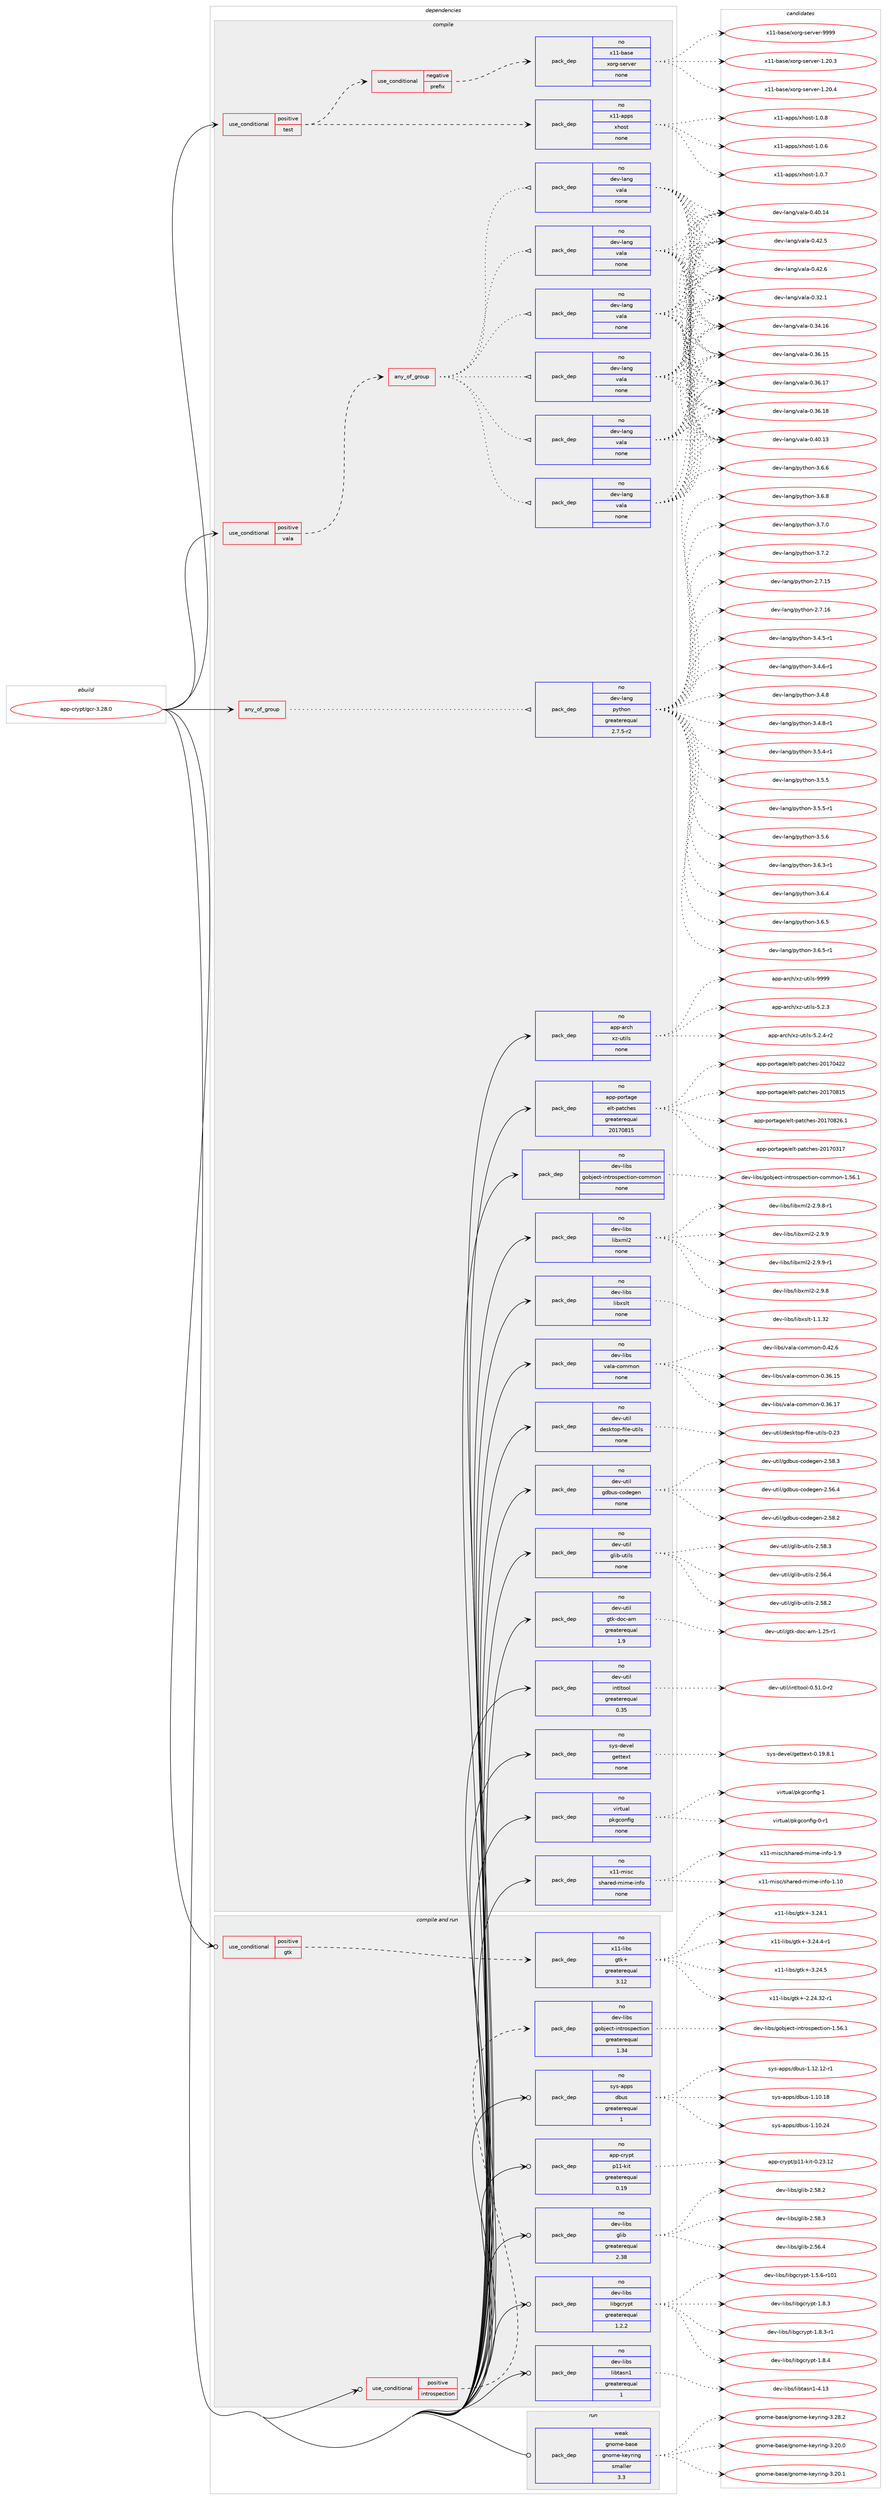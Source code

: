 digraph prolog {

# *************
# Graph options
# *************

newrank=true;
concentrate=true;
compound=true;
graph [rankdir=LR,fontname=Helvetica,fontsize=10,ranksep=1.5];#, ranksep=2.5, nodesep=0.2];
edge  [arrowhead=vee];
node  [fontname=Helvetica,fontsize=10];

# **********
# The ebuild
# **********

subgraph cluster_leftcol {
color=gray;
rank=same;
label=<<i>ebuild</i>>;
id [label="app-crypt/gcr-3.28.0", color=red, width=4, href="../app-crypt/gcr-3.28.0.svg"];
}

# ****************
# The dependencies
# ****************

subgraph cluster_midcol {
color=gray;
label=<<i>dependencies</i>>;
subgraph cluster_compile {
fillcolor="#eeeeee";
style=filled;
label=<<i>compile</i>>;
subgraph any19289 {
dependency1275527 [label=<<TABLE BORDER="0" CELLBORDER="1" CELLSPACING="0" CELLPADDING="4"><TR><TD CELLPADDING="10">any_of_group</TD></TR></TABLE>>, shape=none, color=red];subgraph pack908075 {
dependency1275528 [label=<<TABLE BORDER="0" CELLBORDER="1" CELLSPACING="0" CELLPADDING="4" WIDTH="220"><TR><TD ROWSPAN="6" CELLPADDING="30">pack_dep</TD></TR><TR><TD WIDTH="110">no</TD></TR><TR><TD>dev-lang</TD></TR><TR><TD>python</TD></TR><TR><TD>greaterequal</TD></TR><TR><TD>2.7.5-r2</TD></TR></TABLE>>, shape=none, color=blue];
}
dependency1275527:e -> dependency1275528:w [weight=20,style="dotted",arrowhead="oinv"];
}
id:e -> dependency1275527:w [weight=20,style="solid",arrowhead="vee"];
subgraph cond347642 {
dependency1275529 [label=<<TABLE BORDER="0" CELLBORDER="1" CELLSPACING="0" CELLPADDING="4"><TR><TD ROWSPAN="3" CELLPADDING="10">use_conditional</TD></TR><TR><TD>positive</TD></TR><TR><TD>test</TD></TR></TABLE>>, shape=none, color=red];
subgraph cond347643 {
dependency1275530 [label=<<TABLE BORDER="0" CELLBORDER="1" CELLSPACING="0" CELLPADDING="4"><TR><TD ROWSPAN="3" CELLPADDING="10">use_conditional</TD></TR><TR><TD>negative</TD></TR><TR><TD>prefix</TD></TR></TABLE>>, shape=none, color=red];
subgraph pack908076 {
dependency1275531 [label=<<TABLE BORDER="0" CELLBORDER="1" CELLSPACING="0" CELLPADDING="4" WIDTH="220"><TR><TD ROWSPAN="6" CELLPADDING="30">pack_dep</TD></TR><TR><TD WIDTH="110">no</TD></TR><TR><TD>x11-base</TD></TR><TR><TD>xorg-server</TD></TR><TR><TD>none</TD></TR><TR><TD></TD></TR></TABLE>>, shape=none, color=blue];
}
dependency1275530:e -> dependency1275531:w [weight=20,style="dashed",arrowhead="vee"];
}
dependency1275529:e -> dependency1275530:w [weight=20,style="dashed",arrowhead="vee"];
subgraph pack908077 {
dependency1275532 [label=<<TABLE BORDER="0" CELLBORDER="1" CELLSPACING="0" CELLPADDING="4" WIDTH="220"><TR><TD ROWSPAN="6" CELLPADDING="30">pack_dep</TD></TR><TR><TD WIDTH="110">no</TD></TR><TR><TD>x11-apps</TD></TR><TR><TD>xhost</TD></TR><TR><TD>none</TD></TR><TR><TD></TD></TR></TABLE>>, shape=none, color=blue];
}
dependency1275529:e -> dependency1275532:w [weight=20,style="dashed",arrowhead="vee"];
}
id:e -> dependency1275529:w [weight=20,style="solid",arrowhead="vee"];
subgraph cond347644 {
dependency1275533 [label=<<TABLE BORDER="0" CELLBORDER="1" CELLSPACING="0" CELLPADDING="4"><TR><TD ROWSPAN="3" CELLPADDING="10">use_conditional</TD></TR><TR><TD>positive</TD></TR><TR><TD>vala</TD></TR></TABLE>>, shape=none, color=red];
subgraph any19290 {
dependency1275534 [label=<<TABLE BORDER="0" CELLBORDER="1" CELLSPACING="0" CELLPADDING="4"><TR><TD CELLPADDING="10">any_of_group</TD></TR></TABLE>>, shape=none, color=red];subgraph pack908078 {
dependency1275535 [label=<<TABLE BORDER="0" CELLBORDER="1" CELLSPACING="0" CELLPADDING="4" WIDTH="220"><TR><TD ROWSPAN="6" CELLPADDING="30">pack_dep</TD></TR><TR><TD WIDTH="110">no</TD></TR><TR><TD>dev-lang</TD></TR><TR><TD>vala</TD></TR><TR><TD>none</TD></TR><TR><TD></TD></TR></TABLE>>, shape=none, color=blue];
}
dependency1275534:e -> dependency1275535:w [weight=20,style="dotted",arrowhead="oinv"];
subgraph pack908079 {
dependency1275536 [label=<<TABLE BORDER="0" CELLBORDER="1" CELLSPACING="0" CELLPADDING="4" WIDTH="220"><TR><TD ROWSPAN="6" CELLPADDING="30">pack_dep</TD></TR><TR><TD WIDTH="110">no</TD></TR><TR><TD>dev-lang</TD></TR><TR><TD>vala</TD></TR><TR><TD>none</TD></TR><TR><TD></TD></TR></TABLE>>, shape=none, color=blue];
}
dependency1275534:e -> dependency1275536:w [weight=20,style="dotted",arrowhead="oinv"];
subgraph pack908080 {
dependency1275537 [label=<<TABLE BORDER="0" CELLBORDER="1" CELLSPACING="0" CELLPADDING="4" WIDTH="220"><TR><TD ROWSPAN="6" CELLPADDING="30">pack_dep</TD></TR><TR><TD WIDTH="110">no</TD></TR><TR><TD>dev-lang</TD></TR><TR><TD>vala</TD></TR><TR><TD>none</TD></TR><TR><TD></TD></TR></TABLE>>, shape=none, color=blue];
}
dependency1275534:e -> dependency1275537:w [weight=20,style="dotted",arrowhead="oinv"];
subgraph pack908081 {
dependency1275538 [label=<<TABLE BORDER="0" CELLBORDER="1" CELLSPACING="0" CELLPADDING="4" WIDTH="220"><TR><TD ROWSPAN="6" CELLPADDING="30">pack_dep</TD></TR><TR><TD WIDTH="110">no</TD></TR><TR><TD>dev-lang</TD></TR><TR><TD>vala</TD></TR><TR><TD>none</TD></TR><TR><TD></TD></TR></TABLE>>, shape=none, color=blue];
}
dependency1275534:e -> dependency1275538:w [weight=20,style="dotted",arrowhead="oinv"];
subgraph pack908082 {
dependency1275539 [label=<<TABLE BORDER="0" CELLBORDER="1" CELLSPACING="0" CELLPADDING="4" WIDTH="220"><TR><TD ROWSPAN="6" CELLPADDING="30">pack_dep</TD></TR><TR><TD WIDTH="110">no</TD></TR><TR><TD>dev-lang</TD></TR><TR><TD>vala</TD></TR><TR><TD>none</TD></TR><TR><TD></TD></TR></TABLE>>, shape=none, color=blue];
}
dependency1275534:e -> dependency1275539:w [weight=20,style="dotted",arrowhead="oinv"];
subgraph pack908083 {
dependency1275540 [label=<<TABLE BORDER="0" CELLBORDER="1" CELLSPACING="0" CELLPADDING="4" WIDTH="220"><TR><TD ROWSPAN="6" CELLPADDING="30">pack_dep</TD></TR><TR><TD WIDTH="110">no</TD></TR><TR><TD>dev-lang</TD></TR><TR><TD>vala</TD></TR><TR><TD>none</TD></TR><TR><TD></TD></TR></TABLE>>, shape=none, color=blue];
}
dependency1275534:e -> dependency1275540:w [weight=20,style="dotted",arrowhead="oinv"];
}
dependency1275533:e -> dependency1275534:w [weight=20,style="dashed",arrowhead="vee"];
}
id:e -> dependency1275533:w [weight=20,style="solid",arrowhead="vee"];
subgraph pack908084 {
dependency1275541 [label=<<TABLE BORDER="0" CELLBORDER="1" CELLSPACING="0" CELLPADDING="4" WIDTH="220"><TR><TD ROWSPAN="6" CELLPADDING="30">pack_dep</TD></TR><TR><TD WIDTH="110">no</TD></TR><TR><TD>app-arch</TD></TR><TR><TD>xz-utils</TD></TR><TR><TD>none</TD></TR><TR><TD></TD></TR></TABLE>>, shape=none, color=blue];
}
id:e -> dependency1275541:w [weight=20,style="solid",arrowhead="vee"];
subgraph pack908085 {
dependency1275542 [label=<<TABLE BORDER="0" CELLBORDER="1" CELLSPACING="0" CELLPADDING="4" WIDTH="220"><TR><TD ROWSPAN="6" CELLPADDING="30">pack_dep</TD></TR><TR><TD WIDTH="110">no</TD></TR><TR><TD>app-portage</TD></TR><TR><TD>elt-patches</TD></TR><TR><TD>greaterequal</TD></TR><TR><TD>20170815</TD></TR></TABLE>>, shape=none, color=blue];
}
id:e -> dependency1275542:w [weight=20,style="solid",arrowhead="vee"];
subgraph pack908086 {
dependency1275543 [label=<<TABLE BORDER="0" CELLBORDER="1" CELLSPACING="0" CELLPADDING="4" WIDTH="220"><TR><TD ROWSPAN="6" CELLPADDING="30">pack_dep</TD></TR><TR><TD WIDTH="110">no</TD></TR><TR><TD>dev-libs</TD></TR><TR><TD>gobject-introspection-common</TD></TR><TR><TD>none</TD></TR><TR><TD></TD></TR></TABLE>>, shape=none, color=blue];
}
id:e -> dependency1275543:w [weight=20,style="solid",arrowhead="vee"];
subgraph pack908087 {
dependency1275544 [label=<<TABLE BORDER="0" CELLBORDER="1" CELLSPACING="0" CELLPADDING="4" WIDTH="220"><TR><TD ROWSPAN="6" CELLPADDING="30">pack_dep</TD></TR><TR><TD WIDTH="110">no</TD></TR><TR><TD>dev-libs</TD></TR><TR><TD>libxml2</TD></TR><TR><TD>none</TD></TR><TR><TD></TD></TR></TABLE>>, shape=none, color=blue];
}
id:e -> dependency1275544:w [weight=20,style="solid",arrowhead="vee"];
subgraph pack908088 {
dependency1275545 [label=<<TABLE BORDER="0" CELLBORDER="1" CELLSPACING="0" CELLPADDING="4" WIDTH="220"><TR><TD ROWSPAN="6" CELLPADDING="30">pack_dep</TD></TR><TR><TD WIDTH="110">no</TD></TR><TR><TD>dev-libs</TD></TR><TR><TD>libxslt</TD></TR><TR><TD>none</TD></TR><TR><TD></TD></TR></TABLE>>, shape=none, color=blue];
}
id:e -> dependency1275545:w [weight=20,style="solid",arrowhead="vee"];
subgraph pack908089 {
dependency1275546 [label=<<TABLE BORDER="0" CELLBORDER="1" CELLSPACING="0" CELLPADDING="4" WIDTH="220"><TR><TD ROWSPAN="6" CELLPADDING="30">pack_dep</TD></TR><TR><TD WIDTH="110">no</TD></TR><TR><TD>dev-libs</TD></TR><TR><TD>vala-common</TD></TR><TR><TD>none</TD></TR><TR><TD></TD></TR></TABLE>>, shape=none, color=blue];
}
id:e -> dependency1275546:w [weight=20,style="solid",arrowhead="vee"];
subgraph pack908090 {
dependency1275547 [label=<<TABLE BORDER="0" CELLBORDER="1" CELLSPACING="0" CELLPADDING="4" WIDTH="220"><TR><TD ROWSPAN="6" CELLPADDING="30">pack_dep</TD></TR><TR><TD WIDTH="110">no</TD></TR><TR><TD>dev-util</TD></TR><TR><TD>desktop-file-utils</TD></TR><TR><TD>none</TD></TR><TR><TD></TD></TR></TABLE>>, shape=none, color=blue];
}
id:e -> dependency1275547:w [weight=20,style="solid",arrowhead="vee"];
subgraph pack908091 {
dependency1275548 [label=<<TABLE BORDER="0" CELLBORDER="1" CELLSPACING="0" CELLPADDING="4" WIDTH="220"><TR><TD ROWSPAN="6" CELLPADDING="30">pack_dep</TD></TR><TR><TD WIDTH="110">no</TD></TR><TR><TD>dev-util</TD></TR><TR><TD>gdbus-codegen</TD></TR><TR><TD>none</TD></TR><TR><TD></TD></TR></TABLE>>, shape=none, color=blue];
}
id:e -> dependency1275548:w [weight=20,style="solid",arrowhead="vee"];
subgraph pack908092 {
dependency1275549 [label=<<TABLE BORDER="0" CELLBORDER="1" CELLSPACING="0" CELLPADDING="4" WIDTH="220"><TR><TD ROWSPAN="6" CELLPADDING="30">pack_dep</TD></TR><TR><TD WIDTH="110">no</TD></TR><TR><TD>dev-util</TD></TR><TR><TD>glib-utils</TD></TR><TR><TD>none</TD></TR><TR><TD></TD></TR></TABLE>>, shape=none, color=blue];
}
id:e -> dependency1275549:w [weight=20,style="solid",arrowhead="vee"];
subgraph pack908093 {
dependency1275550 [label=<<TABLE BORDER="0" CELLBORDER="1" CELLSPACING="0" CELLPADDING="4" WIDTH="220"><TR><TD ROWSPAN="6" CELLPADDING="30">pack_dep</TD></TR><TR><TD WIDTH="110">no</TD></TR><TR><TD>dev-util</TD></TR><TR><TD>gtk-doc-am</TD></TR><TR><TD>greaterequal</TD></TR><TR><TD>1.9</TD></TR></TABLE>>, shape=none, color=blue];
}
id:e -> dependency1275550:w [weight=20,style="solid",arrowhead="vee"];
subgraph pack908094 {
dependency1275551 [label=<<TABLE BORDER="0" CELLBORDER="1" CELLSPACING="0" CELLPADDING="4" WIDTH="220"><TR><TD ROWSPAN="6" CELLPADDING="30">pack_dep</TD></TR><TR><TD WIDTH="110">no</TD></TR><TR><TD>dev-util</TD></TR><TR><TD>intltool</TD></TR><TR><TD>greaterequal</TD></TR><TR><TD>0.35</TD></TR></TABLE>>, shape=none, color=blue];
}
id:e -> dependency1275551:w [weight=20,style="solid",arrowhead="vee"];
subgraph pack908095 {
dependency1275552 [label=<<TABLE BORDER="0" CELLBORDER="1" CELLSPACING="0" CELLPADDING="4" WIDTH="220"><TR><TD ROWSPAN="6" CELLPADDING="30">pack_dep</TD></TR><TR><TD WIDTH="110">no</TD></TR><TR><TD>sys-devel</TD></TR><TR><TD>gettext</TD></TR><TR><TD>none</TD></TR><TR><TD></TD></TR></TABLE>>, shape=none, color=blue];
}
id:e -> dependency1275552:w [weight=20,style="solid",arrowhead="vee"];
subgraph pack908096 {
dependency1275553 [label=<<TABLE BORDER="0" CELLBORDER="1" CELLSPACING="0" CELLPADDING="4" WIDTH="220"><TR><TD ROWSPAN="6" CELLPADDING="30">pack_dep</TD></TR><TR><TD WIDTH="110">no</TD></TR><TR><TD>virtual</TD></TR><TR><TD>pkgconfig</TD></TR><TR><TD>none</TD></TR><TR><TD></TD></TR></TABLE>>, shape=none, color=blue];
}
id:e -> dependency1275553:w [weight=20,style="solid",arrowhead="vee"];
subgraph pack908097 {
dependency1275554 [label=<<TABLE BORDER="0" CELLBORDER="1" CELLSPACING="0" CELLPADDING="4" WIDTH="220"><TR><TD ROWSPAN="6" CELLPADDING="30">pack_dep</TD></TR><TR><TD WIDTH="110">no</TD></TR><TR><TD>x11-misc</TD></TR><TR><TD>shared-mime-info</TD></TR><TR><TD>none</TD></TR><TR><TD></TD></TR></TABLE>>, shape=none, color=blue];
}
id:e -> dependency1275554:w [weight=20,style="solid",arrowhead="vee"];
}
subgraph cluster_compileandrun {
fillcolor="#eeeeee";
style=filled;
label=<<i>compile and run</i>>;
subgraph cond347645 {
dependency1275555 [label=<<TABLE BORDER="0" CELLBORDER="1" CELLSPACING="0" CELLPADDING="4"><TR><TD ROWSPAN="3" CELLPADDING="10">use_conditional</TD></TR><TR><TD>positive</TD></TR><TR><TD>gtk</TD></TR></TABLE>>, shape=none, color=red];
subgraph pack908098 {
dependency1275556 [label=<<TABLE BORDER="0" CELLBORDER="1" CELLSPACING="0" CELLPADDING="4" WIDTH="220"><TR><TD ROWSPAN="6" CELLPADDING="30">pack_dep</TD></TR><TR><TD WIDTH="110">no</TD></TR><TR><TD>x11-libs</TD></TR><TR><TD>gtk+</TD></TR><TR><TD>greaterequal</TD></TR><TR><TD>3.12</TD></TR></TABLE>>, shape=none, color=blue];
}
dependency1275555:e -> dependency1275556:w [weight=20,style="dashed",arrowhead="vee"];
}
id:e -> dependency1275555:w [weight=20,style="solid",arrowhead="odotvee"];
subgraph cond347646 {
dependency1275557 [label=<<TABLE BORDER="0" CELLBORDER="1" CELLSPACING="0" CELLPADDING="4"><TR><TD ROWSPAN="3" CELLPADDING="10">use_conditional</TD></TR><TR><TD>positive</TD></TR><TR><TD>introspection</TD></TR></TABLE>>, shape=none, color=red];
subgraph pack908099 {
dependency1275558 [label=<<TABLE BORDER="0" CELLBORDER="1" CELLSPACING="0" CELLPADDING="4" WIDTH="220"><TR><TD ROWSPAN="6" CELLPADDING="30">pack_dep</TD></TR><TR><TD WIDTH="110">no</TD></TR><TR><TD>dev-libs</TD></TR><TR><TD>gobject-introspection</TD></TR><TR><TD>greaterequal</TD></TR><TR><TD>1.34</TD></TR></TABLE>>, shape=none, color=blue];
}
dependency1275557:e -> dependency1275558:w [weight=20,style="dashed",arrowhead="vee"];
}
id:e -> dependency1275557:w [weight=20,style="solid",arrowhead="odotvee"];
subgraph pack908100 {
dependency1275559 [label=<<TABLE BORDER="0" CELLBORDER="1" CELLSPACING="0" CELLPADDING="4" WIDTH="220"><TR><TD ROWSPAN="6" CELLPADDING="30">pack_dep</TD></TR><TR><TD WIDTH="110">no</TD></TR><TR><TD>app-crypt</TD></TR><TR><TD>p11-kit</TD></TR><TR><TD>greaterequal</TD></TR><TR><TD>0.19</TD></TR></TABLE>>, shape=none, color=blue];
}
id:e -> dependency1275559:w [weight=20,style="solid",arrowhead="odotvee"];
subgraph pack908101 {
dependency1275560 [label=<<TABLE BORDER="0" CELLBORDER="1" CELLSPACING="0" CELLPADDING="4" WIDTH="220"><TR><TD ROWSPAN="6" CELLPADDING="30">pack_dep</TD></TR><TR><TD WIDTH="110">no</TD></TR><TR><TD>dev-libs</TD></TR><TR><TD>glib</TD></TR><TR><TD>greaterequal</TD></TR><TR><TD>2.38</TD></TR></TABLE>>, shape=none, color=blue];
}
id:e -> dependency1275560:w [weight=20,style="solid",arrowhead="odotvee"];
subgraph pack908102 {
dependency1275561 [label=<<TABLE BORDER="0" CELLBORDER="1" CELLSPACING="0" CELLPADDING="4" WIDTH="220"><TR><TD ROWSPAN="6" CELLPADDING="30">pack_dep</TD></TR><TR><TD WIDTH="110">no</TD></TR><TR><TD>dev-libs</TD></TR><TR><TD>libgcrypt</TD></TR><TR><TD>greaterequal</TD></TR><TR><TD>1.2.2</TD></TR></TABLE>>, shape=none, color=blue];
}
id:e -> dependency1275561:w [weight=20,style="solid",arrowhead="odotvee"];
subgraph pack908103 {
dependency1275562 [label=<<TABLE BORDER="0" CELLBORDER="1" CELLSPACING="0" CELLPADDING="4" WIDTH="220"><TR><TD ROWSPAN="6" CELLPADDING="30">pack_dep</TD></TR><TR><TD WIDTH="110">no</TD></TR><TR><TD>dev-libs</TD></TR><TR><TD>libtasn1</TD></TR><TR><TD>greaterequal</TD></TR><TR><TD>1</TD></TR></TABLE>>, shape=none, color=blue];
}
id:e -> dependency1275562:w [weight=20,style="solid",arrowhead="odotvee"];
subgraph pack908104 {
dependency1275563 [label=<<TABLE BORDER="0" CELLBORDER="1" CELLSPACING="0" CELLPADDING="4" WIDTH="220"><TR><TD ROWSPAN="6" CELLPADDING="30">pack_dep</TD></TR><TR><TD WIDTH="110">no</TD></TR><TR><TD>sys-apps</TD></TR><TR><TD>dbus</TD></TR><TR><TD>greaterequal</TD></TR><TR><TD>1</TD></TR></TABLE>>, shape=none, color=blue];
}
id:e -> dependency1275563:w [weight=20,style="solid",arrowhead="odotvee"];
}
subgraph cluster_run {
fillcolor="#eeeeee";
style=filled;
label=<<i>run</i>>;
subgraph pack908105 {
dependency1275564 [label=<<TABLE BORDER="0" CELLBORDER="1" CELLSPACING="0" CELLPADDING="4" WIDTH="220"><TR><TD ROWSPAN="6" CELLPADDING="30">pack_dep</TD></TR><TR><TD WIDTH="110">weak</TD></TR><TR><TD>gnome-base</TD></TR><TR><TD>gnome-keyring</TD></TR><TR><TD>smaller</TD></TR><TR><TD>3.3</TD></TR></TABLE>>, shape=none, color=blue];
}
id:e -> dependency1275564:w [weight=20,style="solid",arrowhead="odot"];
}
}

# **************
# The candidates
# **************

subgraph cluster_choices {
rank=same;
color=gray;
label=<<i>candidates</i>>;

subgraph choice908075 {
color=black;
nodesep=1;
choice10010111845108971101034711212111610411111045504655464953 [label="dev-lang/python-2.7.15", color=red, width=4,href="../dev-lang/python-2.7.15.svg"];
choice10010111845108971101034711212111610411111045504655464954 [label="dev-lang/python-2.7.16", color=red, width=4,href="../dev-lang/python-2.7.16.svg"];
choice1001011184510897110103471121211161041111104551465246534511449 [label="dev-lang/python-3.4.5-r1", color=red, width=4,href="../dev-lang/python-3.4.5-r1.svg"];
choice1001011184510897110103471121211161041111104551465246544511449 [label="dev-lang/python-3.4.6-r1", color=red, width=4,href="../dev-lang/python-3.4.6-r1.svg"];
choice100101118451089711010347112121116104111110455146524656 [label="dev-lang/python-3.4.8", color=red, width=4,href="../dev-lang/python-3.4.8.svg"];
choice1001011184510897110103471121211161041111104551465246564511449 [label="dev-lang/python-3.4.8-r1", color=red, width=4,href="../dev-lang/python-3.4.8-r1.svg"];
choice1001011184510897110103471121211161041111104551465346524511449 [label="dev-lang/python-3.5.4-r1", color=red, width=4,href="../dev-lang/python-3.5.4-r1.svg"];
choice100101118451089711010347112121116104111110455146534653 [label="dev-lang/python-3.5.5", color=red, width=4,href="../dev-lang/python-3.5.5.svg"];
choice1001011184510897110103471121211161041111104551465346534511449 [label="dev-lang/python-3.5.5-r1", color=red, width=4,href="../dev-lang/python-3.5.5-r1.svg"];
choice100101118451089711010347112121116104111110455146534654 [label="dev-lang/python-3.5.6", color=red, width=4,href="../dev-lang/python-3.5.6.svg"];
choice1001011184510897110103471121211161041111104551465446514511449 [label="dev-lang/python-3.6.3-r1", color=red, width=4,href="../dev-lang/python-3.6.3-r1.svg"];
choice100101118451089711010347112121116104111110455146544652 [label="dev-lang/python-3.6.4", color=red, width=4,href="../dev-lang/python-3.6.4.svg"];
choice100101118451089711010347112121116104111110455146544653 [label="dev-lang/python-3.6.5", color=red, width=4,href="../dev-lang/python-3.6.5.svg"];
choice1001011184510897110103471121211161041111104551465446534511449 [label="dev-lang/python-3.6.5-r1", color=red, width=4,href="../dev-lang/python-3.6.5-r1.svg"];
choice100101118451089711010347112121116104111110455146544654 [label="dev-lang/python-3.6.6", color=red, width=4,href="../dev-lang/python-3.6.6.svg"];
choice100101118451089711010347112121116104111110455146544656 [label="dev-lang/python-3.6.8", color=red, width=4,href="../dev-lang/python-3.6.8.svg"];
choice100101118451089711010347112121116104111110455146554648 [label="dev-lang/python-3.7.0", color=red, width=4,href="../dev-lang/python-3.7.0.svg"];
choice100101118451089711010347112121116104111110455146554650 [label="dev-lang/python-3.7.2", color=red, width=4,href="../dev-lang/python-3.7.2.svg"];
dependency1275528:e -> choice10010111845108971101034711212111610411111045504655464953:w [style=dotted,weight="100"];
dependency1275528:e -> choice10010111845108971101034711212111610411111045504655464954:w [style=dotted,weight="100"];
dependency1275528:e -> choice1001011184510897110103471121211161041111104551465246534511449:w [style=dotted,weight="100"];
dependency1275528:e -> choice1001011184510897110103471121211161041111104551465246544511449:w [style=dotted,weight="100"];
dependency1275528:e -> choice100101118451089711010347112121116104111110455146524656:w [style=dotted,weight="100"];
dependency1275528:e -> choice1001011184510897110103471121211161041111104551465246564511449:w [style=dotted,weight="100"];
dependency1275528:e -> choice1001011184510897110103471121211161041111104551465346524511449:w [style=dotted,weight="100"];
dependency1275528:e -> choice100101118451089711010347112121116104111110455146534653:w [style=dotted,weight="100"];
dependency1275528:e -> choice1001011184510897110103471121211161041111104551465346534511449:w [style=dotted,weight="100"];
dependency1275528:e -> choice100101118451089711010347112121116104111110455146534654:w [style=dotted,weight="100"];
dependency1275528:e -> choice1001011184510897110103471121211161041111104551465446514511449:w [style=dotted,weight="100"];
dependency1275528:e -> choice100101118451089711010347112121116104111110455146544652:w [style=dotted,weight="100"];
dependency1275528:e -> choice100101118451089711010347112121116104111110455146544653:w [style=dotted,weight="100"];
dependency1275528:e -> choice1001011184510897110103471121211161041111104551465446534511449:w [style=dotted,weight="100"];
dependency1275528:e -> choice100101118451089711010347112121116104111110455146544654:w [style=dotted,weight="100"];
dependency1275528:e -> choice100101118451089711010347112121116104111110455146544656:w [style=dotted,weight="100"];
dependency1275528:e -> choice100101118451089711010347112121116104111110455146554648:w [style=dotted,weight="100"];
dependency1275528:e -> choice100101118451089711010347112121116104111110455146554650:w [style=dotted,weight="100"];
}
subgraph choice908076 {
color=black;
nodesep=1;
choice1204949459897115101471201111141034511510111411810111445494650484651 [label="x11-base/xorg-server-1.20.3", color=red, width=4,href="../x11-base/xorg-server-1.20.3.svg"];
choice1204949459897115101471201111141034511510111411810111445494650484652 [label="x11-base/xorg-server-1.20.4", color=red, width=4,href="../x11-base/xorg-server-1.20.4.svg"];
choice120494945989711510147120111114103451151011141181011144557575757 [label="x11-base/xorg-server-9999", color=red, width=4,href="../x11-base/xorg-server-9999.svg"];
dependency1275531:e -> choice1204949459897115101471201111141034511510111411810111445494650484651:w [style=dotted,weight="100"];
dependency1275531:e -> choice1204949459897115101471201111141034511510111411810111445494650484652:w [style=dotted,weight="100"];
dependency1275531:e -> choice120494945989711510147120111114103451151011141181011144557575757:w [style=dotted,weight="100"];
}
subgraph choice908077 {
color=black;
nodesep=1;
choice1204949459711211211547120104111115116454946484654 [label="x11-apps/xhost-1.0.6", color=red, width=4,href="../x11-apps/xhost-1.0.6.svg"];
choice1204949459711211211547120104111115116454946484655 [label="x11-apps/xhost-1.0.7", color=red, width=4,href="../x11-apps/xhost-1.0.7.svg"];
choice1204949459711211211547120104111115116454946484656 [label="x11-apps/xhost-1.0.8", color=red, width=4,href="../x11-apps/xhost-1.0.8.svg"];
dependency1275532:e -> choice1204949459711211211547120104111115116454946484654:w [style=dotted,weight="100"];
dependency1275532:e -> choice1204949459711211211547120104111115116454946484655:w [style=dotted,weight="100"];
dependency1275532:e -> choice1204949459711211211547120104111115116454946484656:w [style=dotted,weight="100"];
}
subgraph choice908078 {
color=black;
nodesep=1;
choice100101118451089711010347118971089745484651504649 [label="dev-lang/vala-0.32.1", color=red, width=4,href="../dev-lang/vala-0.32.1.svg"];
choice10010111845108971101034711897108974548465152464954 [label="dev-lang/vala-0.34.16", color=red, width=4,href="../dev-lang/vala-0.34.16.svg"];
choice10010111845108971101034711897108974548465154464953 [label="dev-lang/vala-0.36.15", color=red, width=4,href="../dev-lang/vala-0.36.15.svg"];
choice10010111845108971101034711897108974548465154464955 [label="dev-lang/vala-0.36.17", color=red, width=4,href="../dev-lang/vala-0.36.17.svg"];
choice10010111845108971101034711897108974548465154464956 [label="dev-lang/vala-0.36.18", color=red, width=4,href="../dev-lang/vala-0.36.18.svg"];
choice10010111845108971101034711897108974548465248464951 [label="dev-lang/vala-0.40.13", color=red, width=4,href="../dev-lang/vala-0.40.13.svg"];
choice10010111845108971101034711897108974548465248464952 [label="dev-lang/vala-0.40.14", color=red, width=4,href="../dev-lang/vala-0.40.14.svg"];
choice100101118451089711010347118971089745484652504653 [label="dev-lang/vala-0.42.5", color=red, width=4,href="../dev-lang/vala-0.42.5.svg"];
choice100101118451089711010347118971089745484652504654 [label="dev-lang/vala-0.42.6", color=red, width=4,href="../dev-lang/vala-0.42.6.svg"];
dependency1275535:e -> choice100101118451089711010347118971089745484651504649:w [style=dotted,weight="100"];
dependency1275535:e -> choice10010111845108971101034711897108974548465152464954:w [style=dotted,weight="100"];
dependency1275535:e -> choice10010111845108971101034711897108974548465154464953:w [style=dotted,weight="100"];
dependency1275535:e -> choice10010111845108971101034711897108974548465154464955:w [style=dotted,weight="100"];
dependency1275535:e -> choice10010111845108971101034711897108974548465154464956:w [style=dotted,weight="100"];
dependency1275535:e -> choice10010111845108971101034711897108974548465248464951:w [style=dotted,weight="100"];
dependency1275535:e -> choice10010111845108971101034711897108974548465248464952:w [style=dotted,weight="100"];
dependency1275535:e -> choice100101118451089711010347118971089745484652504653:w [style=dotted,weight="100"];
dependency1275535:e -> choice100101118451089711010347118971089745484652504654:w [style=dotted,weight="100"];
}
subgraph choice908079 {
color=black;
nodesep=1;
choice100101118451089711010347118971089745484651504649 [label="dev-lang/vala-0.32.1", color=red, width=4,href="../dev-lang/vala-0.32.1.svg"];
choice10010111845108971101034711897108974548465152464954 [label="dev-lang/vala-0.34.16", color=red, width=4,href="../dev-lang/vala-0.34.16.svg"];
choice10010111845108971101034711897108974548465154464953 [label="dev-lang/vala-0.36.15", color=red, width=4,href="../dev-lang/vala-0.36.15.svg"];
choice10010111845108971101034711897108974548465154464955 [label="dev-lang/vala-0.36.17", color=red, width=4,href="../dev-lang/vala-0.36.17.svg"];
choice10010111845108971101034711897108974548465154464956 [label="dev-lang/vala-0.36.18", color=red, width=4,href="../dev-lang/vala-0.36.18.svg"];
choice10010111845108971101034711897108974548465248464951 [label="dev-lang/vala-0.40.13", color=red, width=4,href="../dev-lang/vala-0.40.13.svg"];
choice10010111845108971101034711897108974548465248464952 [label="dev-lang/vala-0.40.14", color=red, width=4,href="../dev-lang/vala-0.40.14.svg"];
choice100101118451089711010347118971089745484652504653 [label="dev-lang/vala-0.42.5", color=red, width=4,href="../dev-lang/vala-0.42.5.svg"];
choice100101118451089711010347118971089745484652504654 [label="dev-lang/vala-0.42.6", color=red, width=4,href="../dev-lang/vala-0.42.6.svg"];
dependency1275536:e -> choice100101118451089711010347118971089745484651504649:w [style=dotted,weight="100"];
dependency1275536:e -> choice10010111845108971101034711897108974548465152464954:w [style=dotted,weight="100"];
dependency1275536:e -> choice10010111845108971101034711897108974548465154464953:w [style=dotted,weight="100"];
dependency1275536:e -> choice10010111845108971101034711897108974548465154464955:w [style=dotted,weight="100"];
dependency1275536:e -> choice10010111845108971101034711897108974548465154464956:w [style=dotted,weight="100"];
dependency1275536:e -> choice10010111845108971101034711897108974548465248464951:w [style=dotted,weight="100"];
dependency1275536:e -> choice10010111845108971101034711897108974548465248464952:w [style=dotted,weight="100"];
dependency1275536:e -> choice100101118451089711010347118971089745484652504653:w [style=dotted,weight="100"];
dependency1275536:e -> choice100101118451089711010347118971089745484652504654:w [style=dotted,weight="100"];
}
subgraph choice908080 {
color=black;
nodesep=1;
choice100101118451089711010347118971089745484651504649 [label="dev-lang/vala-0.32.1", color=red, width=4,href="../dev-lang/vala-0.32.1.svg"];
choice10010111845108971101034711897108974548465152464954 [label="dev-lang/vala-0.34.16", color=red, width=4,href="../dev-lang/vala-0.34.16.svg"];
choice10010111845108971101034711897108974548465154464953 [label="dev-lang/vala-0.36.15", color=red, width=4,href="../dev-lang/vala-0.36.15.svg"];
choice10010111845108971101034711897108974548465154464955 [label="dev-lang/vala-0.36.17", color=red, width=4,href="../dev-lang/vala-0.36.17.svg"];
choice10010111845108971101034711897108974548465154464956 [label="dev-lang/vala-0.36.18", color=red, width=4,href="../dev-lang/vala-0.36.18.svg"];
choice10010111845108971101034711897108974548465248464951 [label="dev-lang/vala-0.40.13", color=red, width=4,href="../dev-lang/vala-0.40.13.svg"];
choice10010111845108971101034711897108974548465248464952 [label="dev-lang/vala-0.40.14", color=red, width=4,href="../dev-lang/vala-0.40.14.svg"];
choice100101118451089711010347118971089745484652504653 [label="dev-lang/vala-0.42.5", color=red, width=4,href="../dev-lang/vala-0.42.5.svg"];
choice100101118451089711010347118971089745484652504654 [label="dev-lang/vala-0.42.6", color=red, width=4,href="../dev-lang/vala-0.42.6.svg"];
dependency1275537:e -> choice100101118451089711010347118971089745484651504649:w [style=dotted,weight="100"];
dependency1275537:e -> choice10010111845108971101034711897108974548465152464954:w [style=dotted,weight="100"];
dependency1275537:e -> choice10010111845108971101034711897108974548465154464953:w [style=dotted,weight="100"];
dependency1275537:e -> choice10010111845108971101034711897108974548465154464955:w [style=dotted,weight="100"];
dependency1275537:e -> choice10010111845108971101034711897108974548465154464956:w [style=dotted,weight="100"];
dependency1275537:e -> choice10010111845108971101034711897108974548465248464951:w [style=dotted,weight="100"];
dependency1275537:e -> choice10010111845108971101034711897108974548465248464952:w [style=dotted,weight="100"];
dependency1275537:e -> choice100101118451089711010347118971089745484652504653:w [style=dotted,weight="100"];
dependency1275537:e -> choice100101118451089711010347118971089745484652504654:w [style=dotted,weight="100"];
}
subgraph choice908081 {
color=black;
nodesep=1;
choice100101118451089711010347118971089745484651504649 [label="dev-lang/vala-0.32.1", color=red, width=4,href="../dev-lang/vala-0.32.1.svg"];
choice10010111845108971101034711897108974548465152464954 [label="dev-lang/vala-0.34.16", color=red, width=4,href="../dev-lang/vala-0.34.16.svg"];
choice10010111845108971101034711897108974548465154464953 [label="dev-lang/vala-0.36.15", color=red, width=4,href="../dev-lang/vala-0.36.15.svg"];
choice10010111845108971101034711897108974548465154464955 [label="dev-lang/vala-0.36.17", color=red, width=4,href="../dev-lang/vala-0.36.17.svg"];
choice10010111845108971101034711897108974548465154464956 [label="dev-lang/vala-0.36.18", color=red, width=4,href="../dev-lang/vala-0.36.18.svg"];
choice10010111845108971101034711897108974548465248464951 [label="dev-lang/vala-0.40.13", color=red, width=4,href="../dev-lang/vala-0.40.13.svg"];
choice10010111845108971101034711897108974548465248464952 [label="dev-lang/vala-0.40.14", color=red, width=4,href="../dev-lang/vala-0.40.14.svg"];
choice100101118451089711010347118971089745484652504653 [label="dev-lang/vala-0.42.5", color=red, width=4,href="../dev-lang/vala-0.42.5.svg"];
choice100101118451089711010347118971089745484652504654 [label="dev-lang/vala-0.42.6", color=red, width=4,href="../dev-lang/vala-0.42.6.svg"];
dependency1275538:e -> choice100101118451089711010347118971089745484651504649:w [style=dotted,weight="100"];
dependency1275538:e -> choice10010111845108971101034711897108974548465152464954:w [style=dotted,weight="100"];
dependency1275538:e -> choice10010111845108971101034711897108974548465154464953:w [style=dotted,weight="100"];
dependency1275538:e -> choice10010111845108971101034711897108974548465154464955:w [style=dotted,weight="100"];
dependency1275538:e -> choice10010111845108971101034711897108974548465154464956:w [style=dotted,weight="100"];
dependency1275538:e -> choice10010111845108971101034711897108974548465248464951:w [style=dotted,weight="100"];
dependency1275538:e -> choice10010111845108971101034711897108974548465248464952:w [style=dotted,weight="100"];
dependency1275538:e -> choice100101118451089711010347118971089745484652504653:w [style=dotted,weight="100"];
dependency1275538:e -> choice100101118451089711010347118971089745484652504654:w [style=dotted,weight="100"];
}
subgraph choice908082 {
color=black;
nodesep=1;
choice100101118451089711010347118971089745484651504649 [label="dev-lang/vala-0.32.1", color=red, width=4,href="../dev-lang/vala-0.32.1.svg"];
choice10010111845108971101034711897108974548465152464954 [label="dev-lang/vala-0.34.16", color=red, width=4,href="../dev-lang/vala-0.34.16.svg"];
choice10010111845108971101034711897108974548465154464953 [label="dev-lang/vala-0.36.15", color=red, width=4,href="../dev-lang/vala-0.36.15.svg"];
choice10010111845108971101034711897108974548465154464955 [label="dev-lang/vala-0.36.17", color=red, width=4,href="../dev-lang/vala-0.36.17.svg"];
choice10010111845108971101034711897108974548465154464956 [label="dev-lang/vala-0.36.18", color=red, width=4,href="../dev-lang/vala-0.36.18.svg"];
choice10010111845108971101034711897108974548465248464951 [label="dev-lang/vala-0.40.13", color=red, width=4,href="../dev-lang/vala-0.40.13.svg"];
choice10010111845108971101034711897108974548465248464952 [label="dev-lang/vala-0.40.14", color=red, width=4,href="../dev-lang/vala-0.40.14.svg"];
choice100101118451089711010347118971089745484652504653 [label="dev-lang/vala-0.42.5", color=red, width=4,href="../dev-lang/vala-0.42.5.svg"];
choice100101118451089711010347118971089745484652504654 [label="dev-lang/vala-0.42.6", color=red, width=4,href="../dev-lang/vala-0.42.6.svg"];
dependency1275539:e -> choice100101118451089711010347118971089745484651504649:w [style=dotted,weight="100"];
dependency1275539:e -> choice10010111845108971101034711897108974548465152464954:w [style=dotted,weight="100"];
dependency1275539:e -> choice10010111845108971101034711897108974548465154464953:w [style=dotted,weight="100"];
dependency1275539:e -> choice10010111845108971101034711897108974548465154464955:w [style=dotted,weight="100"];
dependency1275539:e -> choice10010111845108971101034711897108974548465154464956:w [style=dotted,weight="100"];
dependency1275539:e -> choice10010111845108971101034711897108974548465248464951:w [style=dotted,weight="100"];
dependency1275539:e -> choice10010111845108971101034711897108974548465248464952:w [style=dotted,weight="100"];
dependency1275539:e -> choice100101118451089711010347118971089745484652504653:w [style=dotted,weight="100"];
dependency1275539:e -> choice100101118451089711010347118971089745484652504654:w [style=dotted,weight="100"];
}
subgraph choice908083 {
color=black;
nodesep=1;
choice100101118451089711010347118971089745484651504649 [label="dev-lang/vala-0.32.1", color=red, width=4,href="../dev-lang/vala-0.32.1.svg"];
choice10010111845108971101034711897108974548465152464954 [label="dev-lang/vala-0.34.16", color=red, width=4,href="../dev-lang/vala-0.34.16.svg"];
choice10010111845108971101034711897108974548465154464953 [label="dev-lang/vala-0.36.15", color=red, width=4,href="../dev-lang/vala-0.36.15.svg"];
choice10010111845108971101034711897108974548465154464955 [label="dev-lang/vala-0.36.17", color=red, width=4,href="../dev-lang/vala-0.36.17.svg"];
choice10010111845108971101034711897108974548465154464956 [label="dev-lang/vala-0.36.18", color=red, width=4,href="../dev-lang/vala-0.36.18.svg"];
choice10010111845108971101034711897108974548465248464951 [label="dev-lang/vala-0.40.13", color=red, width=4,href="../dev-lang/vala-0.40.13.svg"];
choice10010111845108971101034711897108974548465248464952 [label="dev-lang/vala-0.40.14", color=red, width=4,href="../dev-lang/vala-0.40.14.svg"];
choice100101118451089711010347118971089745484652504653 [label="dev-lang/vala-0.42.5", color=red, width=4,href="../dev-lang/vala-0.42.5.svg"];
choice100101118451089711010347118971089745484652504654 [label="dev-lang/vala-0.42.6", color=red, width=4,href="../dev-lang/vala-0.42.6.svg"];
dependency1275540:e -> choice100101118451089711010347118971089745484651504649:w [style=dotted,weight="100"];
dependency1275540:e -> choice10010111845108971101034711897108974548465152464954:w [style=dotted,weight="100"];
dependency1275540:e -> choice10010111845108971101034711897108974548465154464953:w [style=dotted,weight="100"];
dependency1275540:e -> choice10010111845108971101034711897108974548465154464955:w [style=dotted,weight="100"];
dependency1275540:e -> choice10010111845108971101034711897108974548465154464956:w [style=dotted,weight="100"];
dependency1275540:e -> choice10010111845108971101034711897108974548465248464951:w [style=dotted,weight="100"];
dependency1275540:e -> choice10010111845108971101034711897108974548465248464952:w [style=dotted,weight="100"];
dependency1275540:e -> choice100101118451089711010347118971089745484652504653:w [style=dotted,weight="100"];
dependency1275540:e -> choice100101118451089711010347118971089745484652504654:w [style=dotted,weight="100"];
}
subgraph choice908084 {
color=black;
nodesep=1;
choice971121124597114991044712012245117116105108115455346504651 [label="app-arch/xz-utils-5.2.3", color=red, width=4,href="../app-arch/xz-utils-5.2.3.svg"];
choice9711211245971149910447120122451171161051081154553465046524511450 [label="app-arch/xz-utils-5.2.4-r2", color=red, width=4,href="../app-arch/xz-utils-5.2.4-r2.svg"];
choice9711211245971149910447120122451171161051081154557575757 [label="app-arch/xz-utils-9999", color=red, width=4,href="../app-arch/xz-utils-9999.svg"];
dependency1275541:e -> choice971121124597114991044712012245117116105108115455346504651:w [style=dotted,weight="100"];
dependency1275541:e -> choice9711211245971149910447120122451171161051081154553465046524511450:w [style=dotted,weight="100"];
dependency1275541:e -> choice9711211245971149910447120122451171161051081154557575757:w [style=dotted,weight="100"];
}
subgraph choice908085 {
color=black;
nodesep=1;
choice97112112451121111141169710310147101108116451129711699104101115455048495548514955 [label="app-portage/elt-patches-20170317", color=red, width=4,href="../app-portage/elt-patches-20170317.svg"];
choice97112112451121111141169710310147101108116451129711699104101115455048495548525050 [label="app-portage/elt-patches-20170422", color=red, width=4,href="../app-portage/elt-patches-20170422.svg"];
choice97112112451121111141169710310147101108116451129711699104101115455048495548564953 [label="app-portage/elt-patches-20170815", color=red, width=4,href="../app-portage/elt-patches-20170815.svg"];
choice971121124511211111411697103101471011081164511297116991041011154550484955485650544649 [label="app-portage/elt-patches-20170826.1", color=red, width=4,href="../app-portage/elt-patches-20170826.1.svg"];
dependency1275542:e -> choice97112112451121111141169710310147101108116451129711699104101115455048495548514955:w [style=dotted,weight="100"];
dependency1275542:e -> choice97112112451121111141169710310147101108116451129711699104101115455048495548525050:w [style=dotted,weight="100"];
dependency1275542:e -> choice97112112451121111141169710310147101108116451129711699104101115455048495548564953:w [style=dotted,weight="100"];
dependency1275542:e -> choice971121124511211111411697103101471011081164511297116991041011154550484955485650544649:w [style=dotted,weight="100"];
}
subgraph choice908086 {
color=black;
nodesep=1;
choice10010111845108105981154710311198106101991164510511011611411111511210199116105111110459911110910911111045494653544649 [label="dev-libs/gobject-introspection-common-1.56.1", color=red, width=4,href="../dev-libs/gobject-introspection-common-1.56.1.svg"];
dependency1275543:e -> choice10010111845108105981154710311198106101991164510511011611411111511210199116105111110459911110910911111045494653544649:w [style=dotted,weight="100"];
}
subgraph choice908087 {
color=black;
nodesep=1;
choice1001011184510810598115471081059812010910850455046574656 [label="dev-libs/libxml2-2.9.8", color=red, width=4,href="../dev-libs/libxml2-2.9.8.svg"];
choice10010111845108105981154710810598120109108504550465746564511449 [label="dev-libs/libxml2-2.9.8-r1", color=red, width=4,href="../dev-libs/libxml2-2.9.8-r1.svg"];
choice1001011184510810598115471081059812010910850455046574657 [label="dev-libs/libxml2-2.9.9", color=red, width=4,href="../dev-libs/libxml2-2.9.9.svg"];
choice10010111845108105981154710810598120109108504550465746574511449 [label="dev-libs/libxml2-2.9.9-r1", color=red, width=4,href="../dev-libs/libxml2-2.9.9-r1.svg"];
dependency1275544:e -> choice1001011184510810598115471081059812010910850455046574656:w [style=dotted,weight="100"];
dependency1275544:e -> choice10010111845108105981154710810598120109108504550465746564511449:w [style=dotted,weight="100"];
dependency1275544:e -> choice1001011184510810598115471081059812010910850455046574657:w [style=dotted,weight="100"];
dependency1275544:e -> choice10010111845108105981154710810598120109108504550465746574511449:w [style=dotted,weight="100"];
}
subgraph choice908088 {
color=black;
nodesep=1;
choice1001011184510810598115471081059812011510811645494649465150 [label="dev-libs/libxslt-1.1.32", color=red, width=4,href="../dev-libs/libxslt-1.1.32.svg"];
dependency1275545:e -> choice1001011184510810598115471081059812011510811645494649465150:w [style=dotted,weight="100"];
}
subgraph choice908089 {
color=black;
nodesep=1;
choice100101118451081059811547118971089745991111091091111104548465154464953 [label="dev-libs/vala-common-0.36.15", color=red, width=4,href="../dev-libs/vala-common-0.36.15.svg"];
choice100101118451081059811547118971089745991111091091111104548465154464955 [label="dev-libs/vala-common-0.36.17", color=red, width=4,href="../dev-libs/vala-common-0.36.17.svg"];
choice1001011184510810598115471189710897459911110910911111045484652504654 [label="dev-libs/vala-common-0.42.6", color=red, width=4,href="../dev-libs/vala-common-0.42.6.svg"];
dependency1275546:e -> choice100101118451081059811547118971089745991111091091111104548465154464953:w [style=dotted,weight="100"];
dependency1275546:e -> choice100101118451081059811547118971089745991111091091111104548465154464955:w [style=dotted,weight="100"];
dependency1275546:e -> choice1001011184510810598115471189710897459911110910911111045484652504654:w [style=dotted,weight="100"];
}
subgraph choice908090 {
color=black;
nodesep=1;
choice100101118451171161051084710010111510711611111245102105108101451171161051081154548465051 [label="dev-util/desktop-file-utils-0.23", color=red, width=4,href="../dev-util/desktop-file-utils-0.23.svg"];
dependency1275547:e -> choice100101118451171161051084710010111510711611111245102105108101451171161051081154548465051:w [style=dotted,weight="100"];
}
subgraph choice908091 {
color=black;
nodesep=1;
choice100101118451171161051084710310098117115459911110010110310111045504653544652 [label="dev-util/gdbus-codegen-2.56.4", color=red, width=4,href="../dev-util/gdbus-codegen-2.56.4.svg"];
choice100101118451171161051084710310098117115459911110010110310111045504653564650 [label="dev-util/gdbus-codegen-2.58.2", color=red, width=4,href="../dev-util/gdbus-codegen-2.58.2.svg"];
choice100101118451171161051084710310098117115459911110010110310111045504653564651 [label="dev-util/gdbus-codegen-2.58.3", color=red, width=4,href="../dev-util/gdbus-codegen-2.58.3.svg"];
dependency1275548:e -> choice100101118451171161051084710310098117115459911110010110310111045504653544652:w [style=dotted,weight="100"];
dependency1275548:e -> choice100101118451171161051084710310098117115459911110010110310111045504653564650:w [style=dotted,weight="100"];
dependency1275548:e -> choice100101118451171161051084710310098117115459911110010110310111045504653564651:w [style=dotted,weight="100"];
}
subgraph choice908092 {
color=black;
nodesep=1;
choice1001011184511711610510847103108105984511711610510811545504653544652 [label="dev-util/glib-utils-2.56.4", color=red, width=4,href="../dev-util/glib-utils-2.56.4.svg"];
choice1001011184511711610510847103108105984511711610510811545504653564650 [label="dev-util/glib-utils-2.58.2", color=red, width=4,href="../dev-util/glib-utils-2.58.2.svg"];
choice1001011184511711610510847103108105984511711610510811545504653564651 [label="dev-util/glib-utils-2.58.3", color=red, width=4,href="../dev-util/glib-utils-2.58.3.svg"];
dependency1275549:e -> choice1001011184511711610510847103108105984511711610510811545504653544652:w [style=dotted,weight="100"];
dependency1275549:e -> choice1001011184511711610510847103108105984511711610510811545504653564650:w [style=dotted,weight="100"];
dependency1275549:e -> choice1001011184511711610510847103108105984511711610510811545504653564651:w [style=dotted,weight="100"];
}
subgraph choice908093 {
color=black;
nodesep=1;
choice10010111845117116105108471031161074510011199459710945494650534511449 [label="dev-util/gtk-doc-am-1.25-r1", color=red, width=4,href="../dev-util/gtk-doc-am-1.25-r1.svg"];
dependency1275550:e -> choice10010111845117116105108471031161074510011199459710945494650534511449:w [style=dotted,weight="100"];
}
subgraph choice908094 {
color=black;
nodesep=1;
choice1001011184511711610510847105110116108116111111108454846534946484511450 [label="dev-util/intltool-0.51.0-r2", color=red, width=4,href="../dev-util/intltool-0.51.0-r2.svg"];
dependency1275551:e -> choice1001011184511711610510847105110116108116111111108454846534946484511450:w [style=dotted,weight="100"];
}
subgraph choice908095 {
color=black;
nodesep=1;
choice1151211154510010111810110847103101116116101120116454846495746564649 [label="sys-devel/gettext-0.19.8.1", color=red, width=4,href="../sys-devel/gettext-0.19.8.1.svg"];
dependency1275552:e -> choice1151211154510010111810110847103101116116101120116454846495746564649:w [style=dotted,weight="100"];
}
subgraph choice908096 {
color=black;
nodesep=1;
choice11810511411611797108471121071039911111010210510345484511449 [label="virtual/pkgconfig-0-r1", color=red, width=4,href="../virtual/pkgconfig-0-r1.svg"];
choice1181051141161179710847112107103991111101021051034549 [label="virtual/pkgconfig-1", color=red, width=4,href="../virtual/pkgconfig-1.svg"];
dependency1275553:e -> choice11810511411611797108471121071039911111010210510345484511449:w [style=dotted,weight="100"];
dependency1275553:e -> choice1181051141161179710847112107103991111101021051034549:w [style=dotted,weight="100"];
}
subgraph choice908097 {
color=black;
nodesep=1;
choice12049494510910511599471151049711410110045109105109101451051101021114549464948 [label="x11-misc/shared-mime-info-1.10", color=red, width=4,href="../x11-misc/shared-mime-info-1.10.svg"];
choice120494945109105115994711510497114101100451091051091014510511010211145494657 [label="x11-misc/shared-mime-info-1.9", color=red, width=4,href="../x11-misc/shared-mime-info-1.9.svg"];
dependency1275554:e -> choice12049494510910511599471151049711410110045109105109101451051101021114549464948:w [style=dotted,weight="100"];
dependency1275554:e -> choice120494945109105115994711510497114101100451091051091014510511010211145494657:w [style=dotted,weight="100"];
}
subgraph choice908098 {
color=black;
nodesep=1;
choice12049494510810598115471031161074345504650524651504511449 [label="x11-libs/gtk+-2.24.32-r1", color=red, width=4,href="../x11-libs/gtk+-2.24.32-r1.svg"];
choice12049494510810598115471031161074345514650524649 [label="x11-libs/gtk+-3.24.1", color=red, width=4,href="../x11-libs/gtk+-3.24.1.svg"];
choice120494945108105981154710311610743455146505246524511449 [label="x11-libs/gtk+-3.24.4-r1", color=red, width=4,href="../x11-libs/gtk+-3.24.4-r1.svg"];
choice12049494510810598115471031161074345514650524653 [label="x11-libs/gtk+-3.24.5", color=red, width=4,href="../x11-libs/gtk+-3.24.5.svg"];
dependency1275556:e -> choice12049494510810598115471031161074345504650524651504511449:w [style=dotted,weight="100"];
dependency1275556:e -> choice12049494510810598115471031161074345514650524649:w [style=dotted,weight="100"];
dependency1275556:e -> choice120494945108105981154710311610743455146505246524511449:w [style=dotted,weight="100"];
dependency1275556:e -> choice12049494510810598115471031161074345514650524653:w [style=dotted,weight="100"];
}
subgraph choice908099 {
color=black;
nodesep=1;
choice1001011184510810598115471031119810610199116451051101161141111151121019911610511111045494653544649 [label="dev-libs/gobject-introspection-1.56.1", color=red, width=4,href="../dev-libs/gobject-introspection-1.56.1.svg"];
dependency1275558:e -> choice1001011184510810598115471031119810610199116451051101161141111151121019911610511111045494653544649:w [style=dotted,weight="100"];
}
subgraph choice908100 {
color=black;
nodesep=1;
choice971121124599114121112116471124949451071051164548465051464950 [label="app-crypt/p11-kit-0.23.12", color=red, width=4,href="../app-crypt/p11-kit-0.23.12.svg"];
dependency1275559:e -> choice971121124599114121112116471124949451071051164548465051464950:w [style=dotted,weight="100"];
}
subgraph choice908101 {
color=black;
nodesep=1;
choice1001011184510810598115471031081059845504653544652 [label="dev-libs/glib-2.56.4", color=red, width=4,href="../dev-libs/glib-2.56.4.svg"];
choice1001011184510810598115471031081059845504653564650 [label="dev-libs/glib-2.58.2", color=red, width=4,href="../dev-libs/glib-2.58.2.svg"];
choice1001011184510810598115471031081059845504653564651 [label="dev-libs/glib-2.58.3", color=red, width=4,href="../dev-libs/glib-2.58.3.svg"];
dependency1275560:e -> choice1001011184510810598115471031081059845504653544652:w [style=dotted,weight="100"];
dependency1275560:e -> choice1001011184510810598115471031081059845504653564650:w [style=dotted,weight="100"];
dependency1275560:e -> choice1001011184510810598115471031081059845504653564651:w [style=dotted,weight="100"];
}
subgraph choice908102 {
color=black;
nodesep=1;
choice100101118451081059811547108105981039911412111211645494653465445114494849 [label="dev-libs/libgcrypt-1.5.6-r101", color=red, width=4,href="../dev-libs/libgcrypt-1.5.6-r101.svg"];
choice1001011184510810598115471081059810399114121112116454946564651 [label="dev-libs/libgcrypt-1.8.3", color=red, width=4,href="../dev-libs/libgcrypt-1.8.3.svg"];
choice10010111845108105981154710810598103991141211121164549465646514511449 [label="dev-libs/libgcrypt-1.8.3-r1", color=red, width=4,href="../dev-libs/libgcrypt-1.8.3-r1.svg"];
choice1001011184510810598115471081059810399114121112116454946564652 [label="dev-libs/libgcrypt-1.8.4", color=red, width=4,href="../dev-libs/libgcrypt-1.8.4.svg"];
dependency1275561:e -> choice100101118451081059811547108105981039911412111211645494653465445114494849:w [style=dotted,weight="100"];
dependency1275561:e -> choice1001011184510810598115471081059810399114121112116454946564651:w [style=dotted,weight="100"];
dependency1275561:e -> choice10010111845108105981154710810598103991141211121164549465646514511449:w [style=dotted,weight="100"];
dependency1275561:e -> choice1001011184510810598115471081059810399114121112116454946564652:w [style=dotted,weight="100"];
}
subgraph choice908103 {
color=black;
nodesep=1;
choice1001011184510810598115471081059811697115110494552464951 [label="dev-libs/libtasn1-4.13", color=red, width=4,href="../dev-libs/libtasn1-4.13.svg"];
dependency1275562:e -> choice1001011184510810598115471081059811697115110494552464951:w [style=dotted,weight="100"];
}
subgraph choice908104 {
color=black;
nodesep=1;
choice115121115459711211211547100981171154549464948464956 [label="sys-apps/dbus-1.10.18", color=red, width=4,href="../sys-apps/dbus-1.10.18.svg"];
choice115121115459711211211547100981171154549464948465052 [label="sys-apps/dbus-1.10.24", color=red, width=4,href="../sys-apps/dbus-1.10.24.svg"];
choice1151211154597112112115471009811711545494649504649504511449 [label="sys-apps/dbus-1.12.12-r1", color=red, width=4,href="../sys-apps/dbus-1.12.12-r1.svg"];
dependency1275563:e -> choice115121115459711211211547100981171154549464948464956:w [style=dotted,weight="100"];
dependency1275563:e -> choice115121115459711211211547100981171154549464948465052:w [style=dotted,weight="100"];
dependency1275563:e -> choice1151211154597112112115471009811711545494649504649504511449:w [style=dotted,weight="100"];
}
subgraph choice908105 {
color=black;
nodesep=1;
choice103110111109101459897115101471031101111091014510710112111410511010345514650484648 [label="gnome-base/gnome-keyring-3.20.0", color=red, width=4,href="../gnome-base/gnome-keyring-3.20.0.svg"];
choice103110111109101459897115101471031101111091014510710112111410511010345514650484649 [label="gnome-base/gnome-keyring-3.20.1", color=red, width=4,href="../gnome-base/gnome-keyring-3.20.1.svg"];
choice103110111109101459897115101471031101111091014510710112111410511010345514650564650 [label="gnome-base/gnome-keyring-3.28.2", color=red, width=4,href="../gnome-base/gnome-keyring-3.28.2.svg"];
dependency1275564:e -> choice103110111109101459897115101471031101111091014510710112111410511010345514650484648:w [style=dotted,weight="100"];
dependency1275564:e -> choice103110111109101459897115101471031101111091014510710112111410511010345514650484649:w [style=dotted,weight="100"];
dependency1275564:e -> choice103110111109101459897115101471031101111091014510710112111410511010345514650564650:w [style=dotted,weight="100"];
}
}

}
